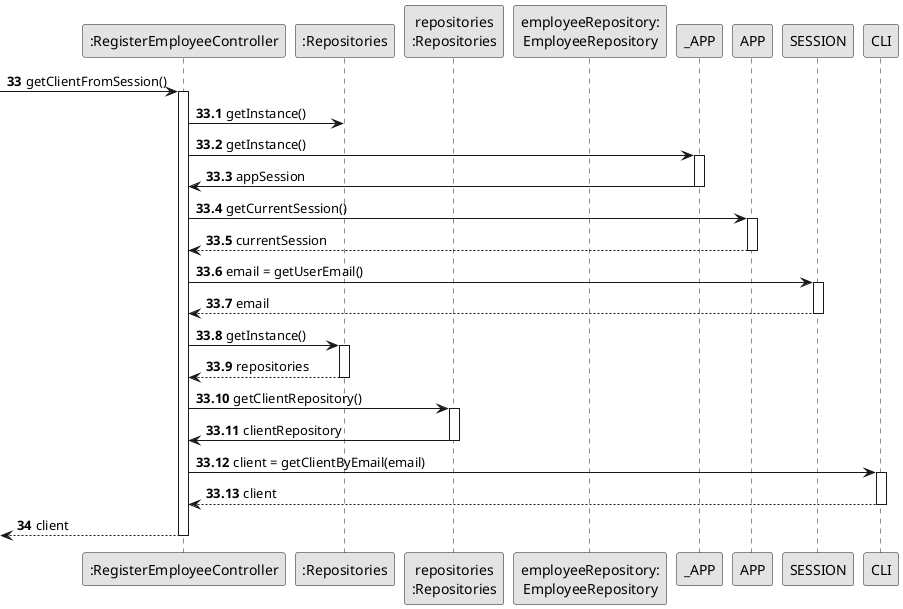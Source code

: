@startuml
skinparam monochrome true
skinparam packageStyle rectangle
skinparam shadowing false

autonumber 33

'hide footbox
participant ":RegisterEmployeeController" as CTRL
participant ":Repositories" as RepositorySingleton
participant "repositories\n:Repositories" as PLAT
participant "employeeRepository:\nEmployeeRepository" as AGTR


     -> CTRL: getClientFromSession()

    activate CTRL

    autonumber 33.1
            CTRL -> RepositorySingleton : getInstance()
        CTRL -> _APP: getInstance()
                                     activate _APP
                                         _APP -> CTRL: appSession
                                     deactivate _APP


                                     CTRL -> APP: getCurrentSession()
                                     activate APP

                                         APP --> CTRL: currentSession
                                     deactivate APP

                                     CTRL -> SESSION: email = getUserEmail()
                                     activate SESSION

                                         SESSION --> CTRL: email
                                     deactivate SESSION
                                     CTRL -> RepositorySingleton : getInstance()
                                     activate RepositorySingleton

                                         RepositorySingleton --> CTRL: repositories
                                     deactivate RepositorySingleton

                                     CTRL -> PLAT : getClientRepository()
                                     activate PLAT

                                         PLAT -> CTRL : clientRepository
                                     deactivate PLAT
                                     CTRL -> CLI: client = getClientByEmail(email)
                                     activate CLI

                                         CLI --> CTRL : client
                                     deactivate CLI
                             autonumber 34

    <-- CTRL  : client

    deactivate CTRL


@enduml